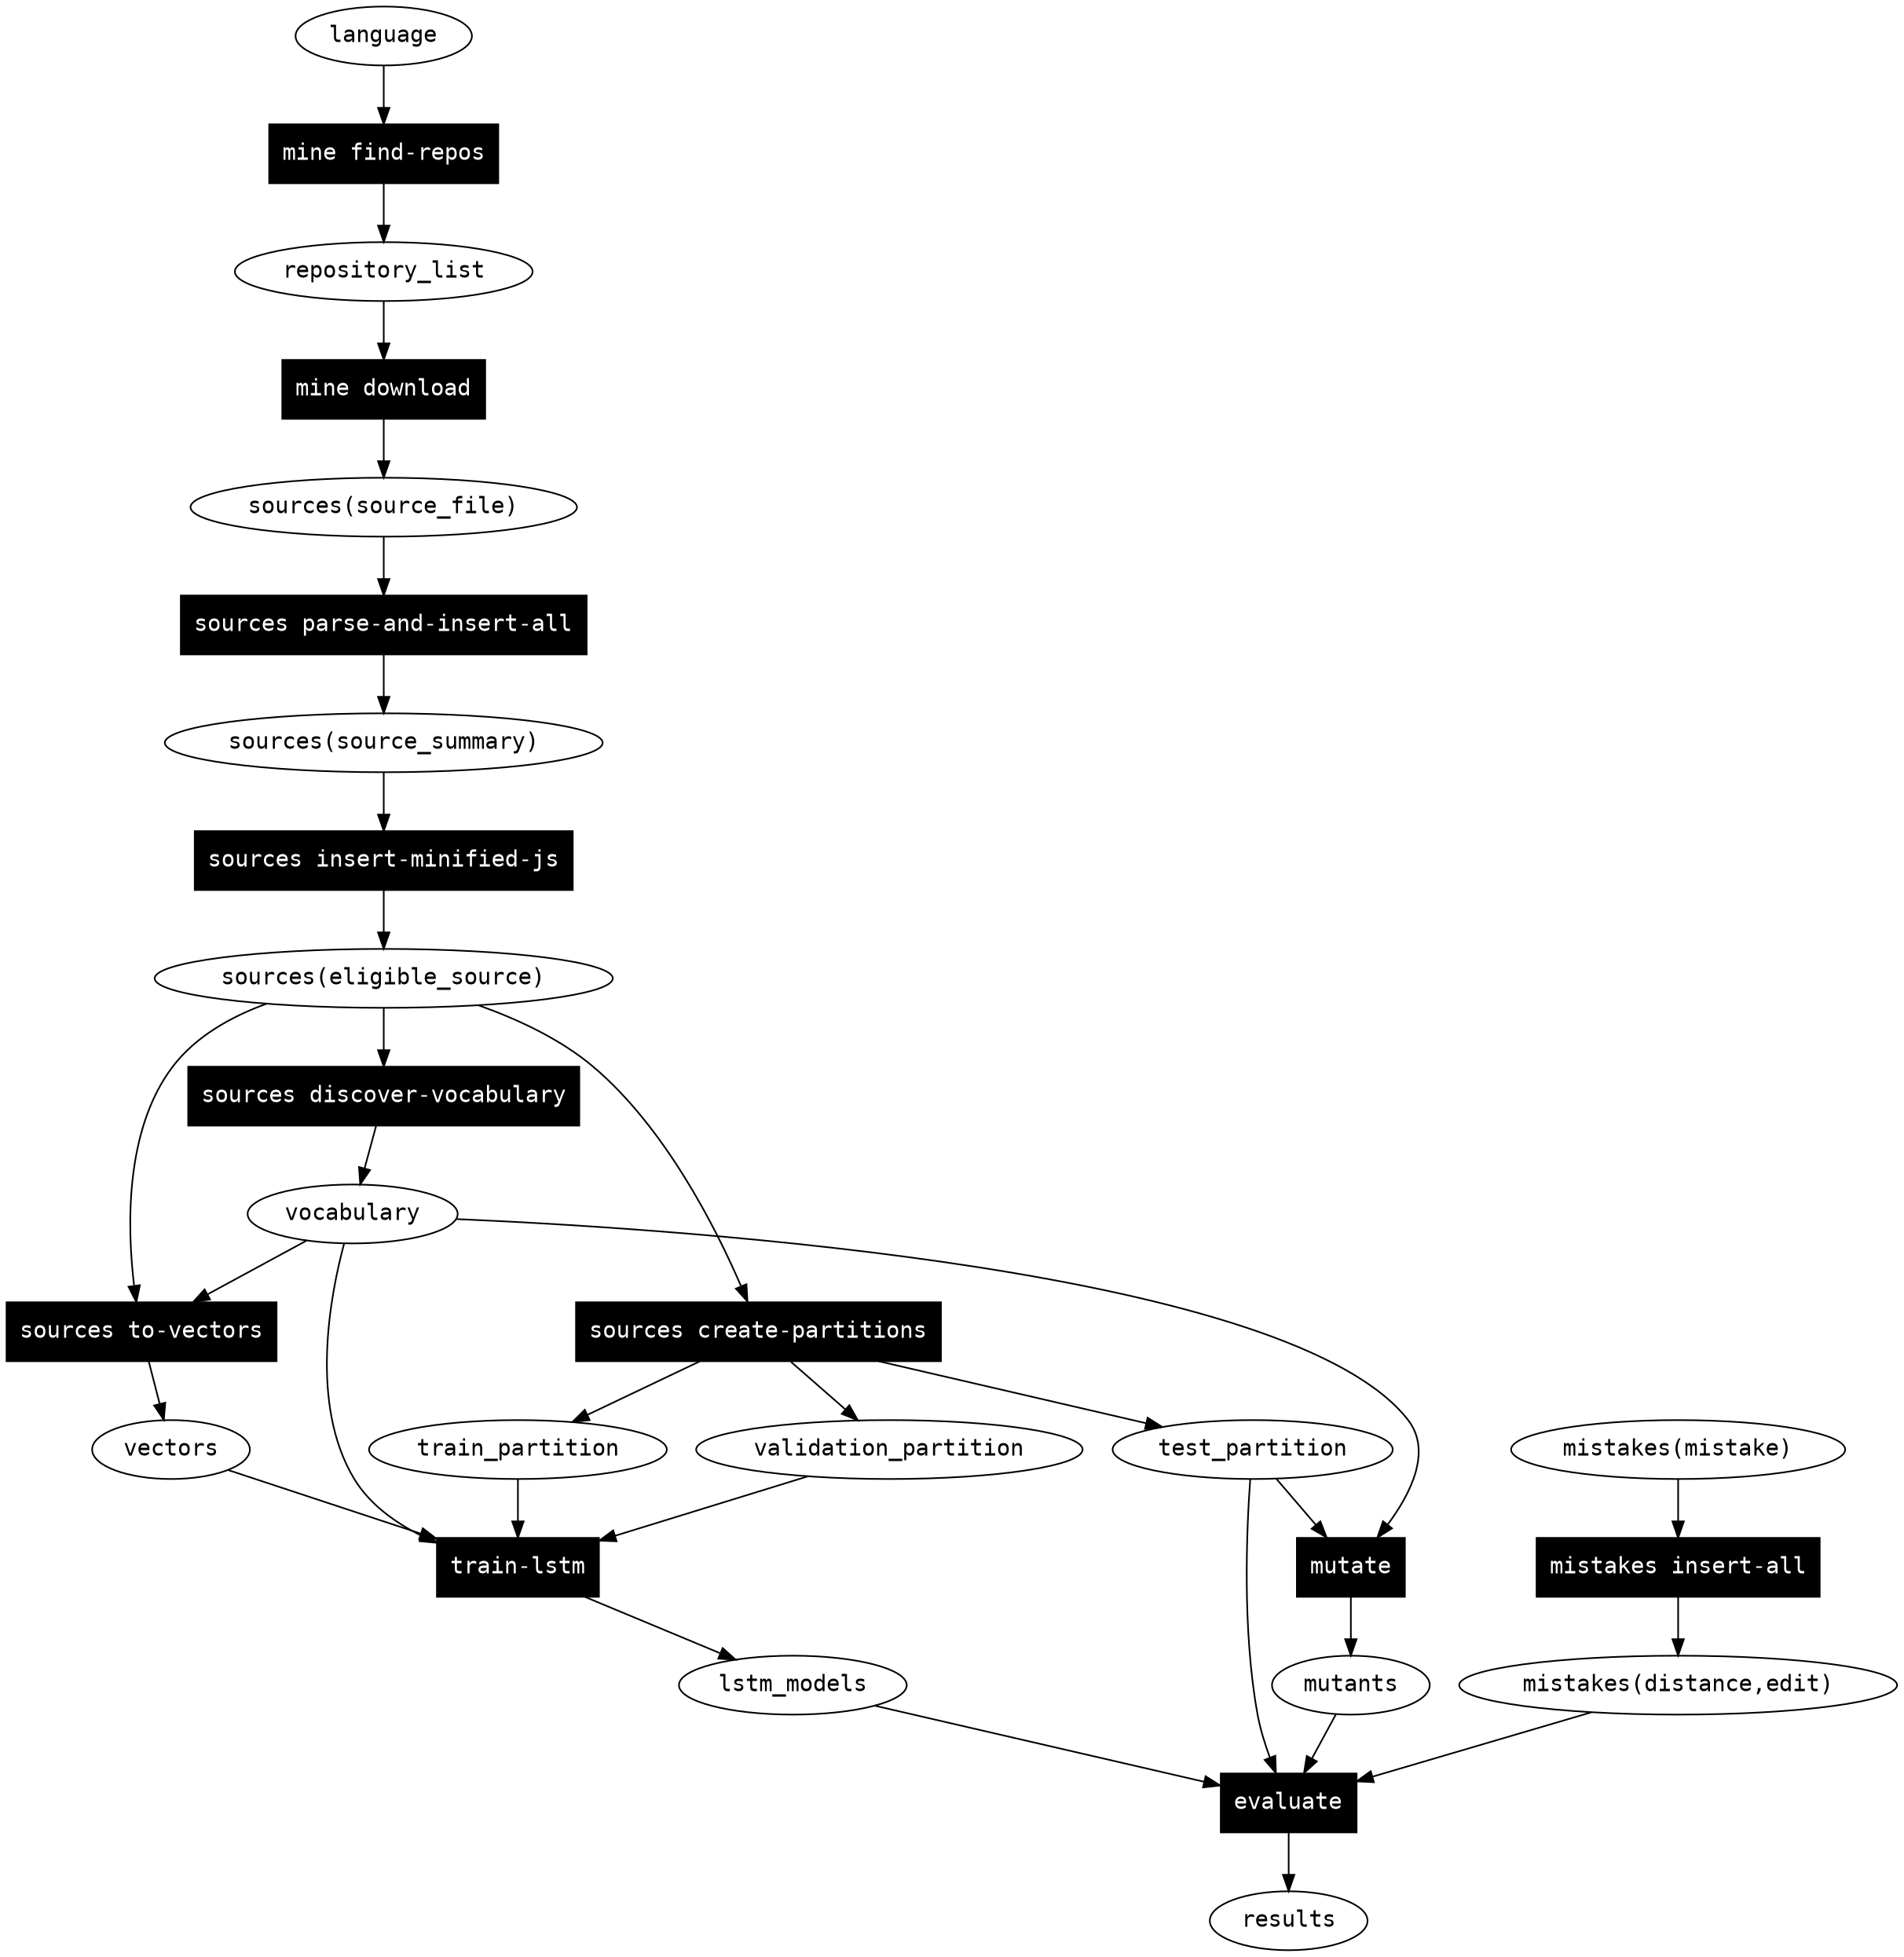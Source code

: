 /* Renders a bipartite graph of **programs** and **products**. */
digraph {
    rankdir=TB;

    /* These are tasks. */
    node [shape=box,style=filled,fillcolor=black,fontcolor=white,fontname="Courier"];
    corpus2vectors       [label="sources to-vectors"];
    discover_vocabulary  [label="sources discover-vocabulary"];
    download             [label="mine download"];
    evaluate             [label="evaluate"];
    mark_minified_js     [label="sources insert-minified-js"];
    get_repo_list        [label="mine find-repos"];
    mutate               [label="mutate"];
    parse_and_insert_all [label="sources parse-and-insert-all"];
    create_partitions    [label="sources create-partitions"];
    train                [label="train-lstm"];
    insert_mistakes      [label="mistakes insert-all"];


    /* The rest of the nodes are entities. */
    node [shape=ellipse,style=solid,fillcolor=white,fontcolor=black];

    /* Notation:

        sources(source_summary) means the table or view called
        "source_summary" in the "sources" SQLite3 database.

        If a file is in sources(source_summary), it has syntactically-correct
        source code (i.e., source_summary contains only parsable source code).

        sources(eligible_source) is a view containing source code:
         * That is syntatically-correct.
         * [JavaScript] Does not end in *.min.js or *-min.js
         * [JavaScript] Does not have a high token / line ratio
           (around 100 tokens-per-line is a high ratio).
    */

    /* {inputs} -> program -> {output} */
    { language } -> get_repo_list -> repository_list;
    { repository_list } -> download -> "sources(source_file)";
    { "sources(source_file)" } -> parse_and_insert_all -> "sources(source_summary)";
    { "sources(source_summary)" } -> mark_minified_js -> "sources(eligible_source)";
        /* This step is only applicable for JavaScript; it can be skipped for
         * other languages. */
    { "sources(eligible_source)" } -> discover_vocabulary -> vocabulary;
    { "sources(eligible_source)", vocabulary } -> corpus2vectors -> vectors;
    { "sources(eligible_source)" } -> create_partitions -> { train_partition, validation_partition, test_partition };
    { vectors, train_partition, validation_partition, vocabulary } -> train -> lstm_models;
    { test_partition, vocabulary } -> mutate -> mutants;
    { lstm_models, test_partition, mutants, "mistakes(distance,edit)" } -> evaluate -> results;

    { "mistakes(mistake)" } -> insert_mistakes -> { "mistakes(distance,edit)" };
}
